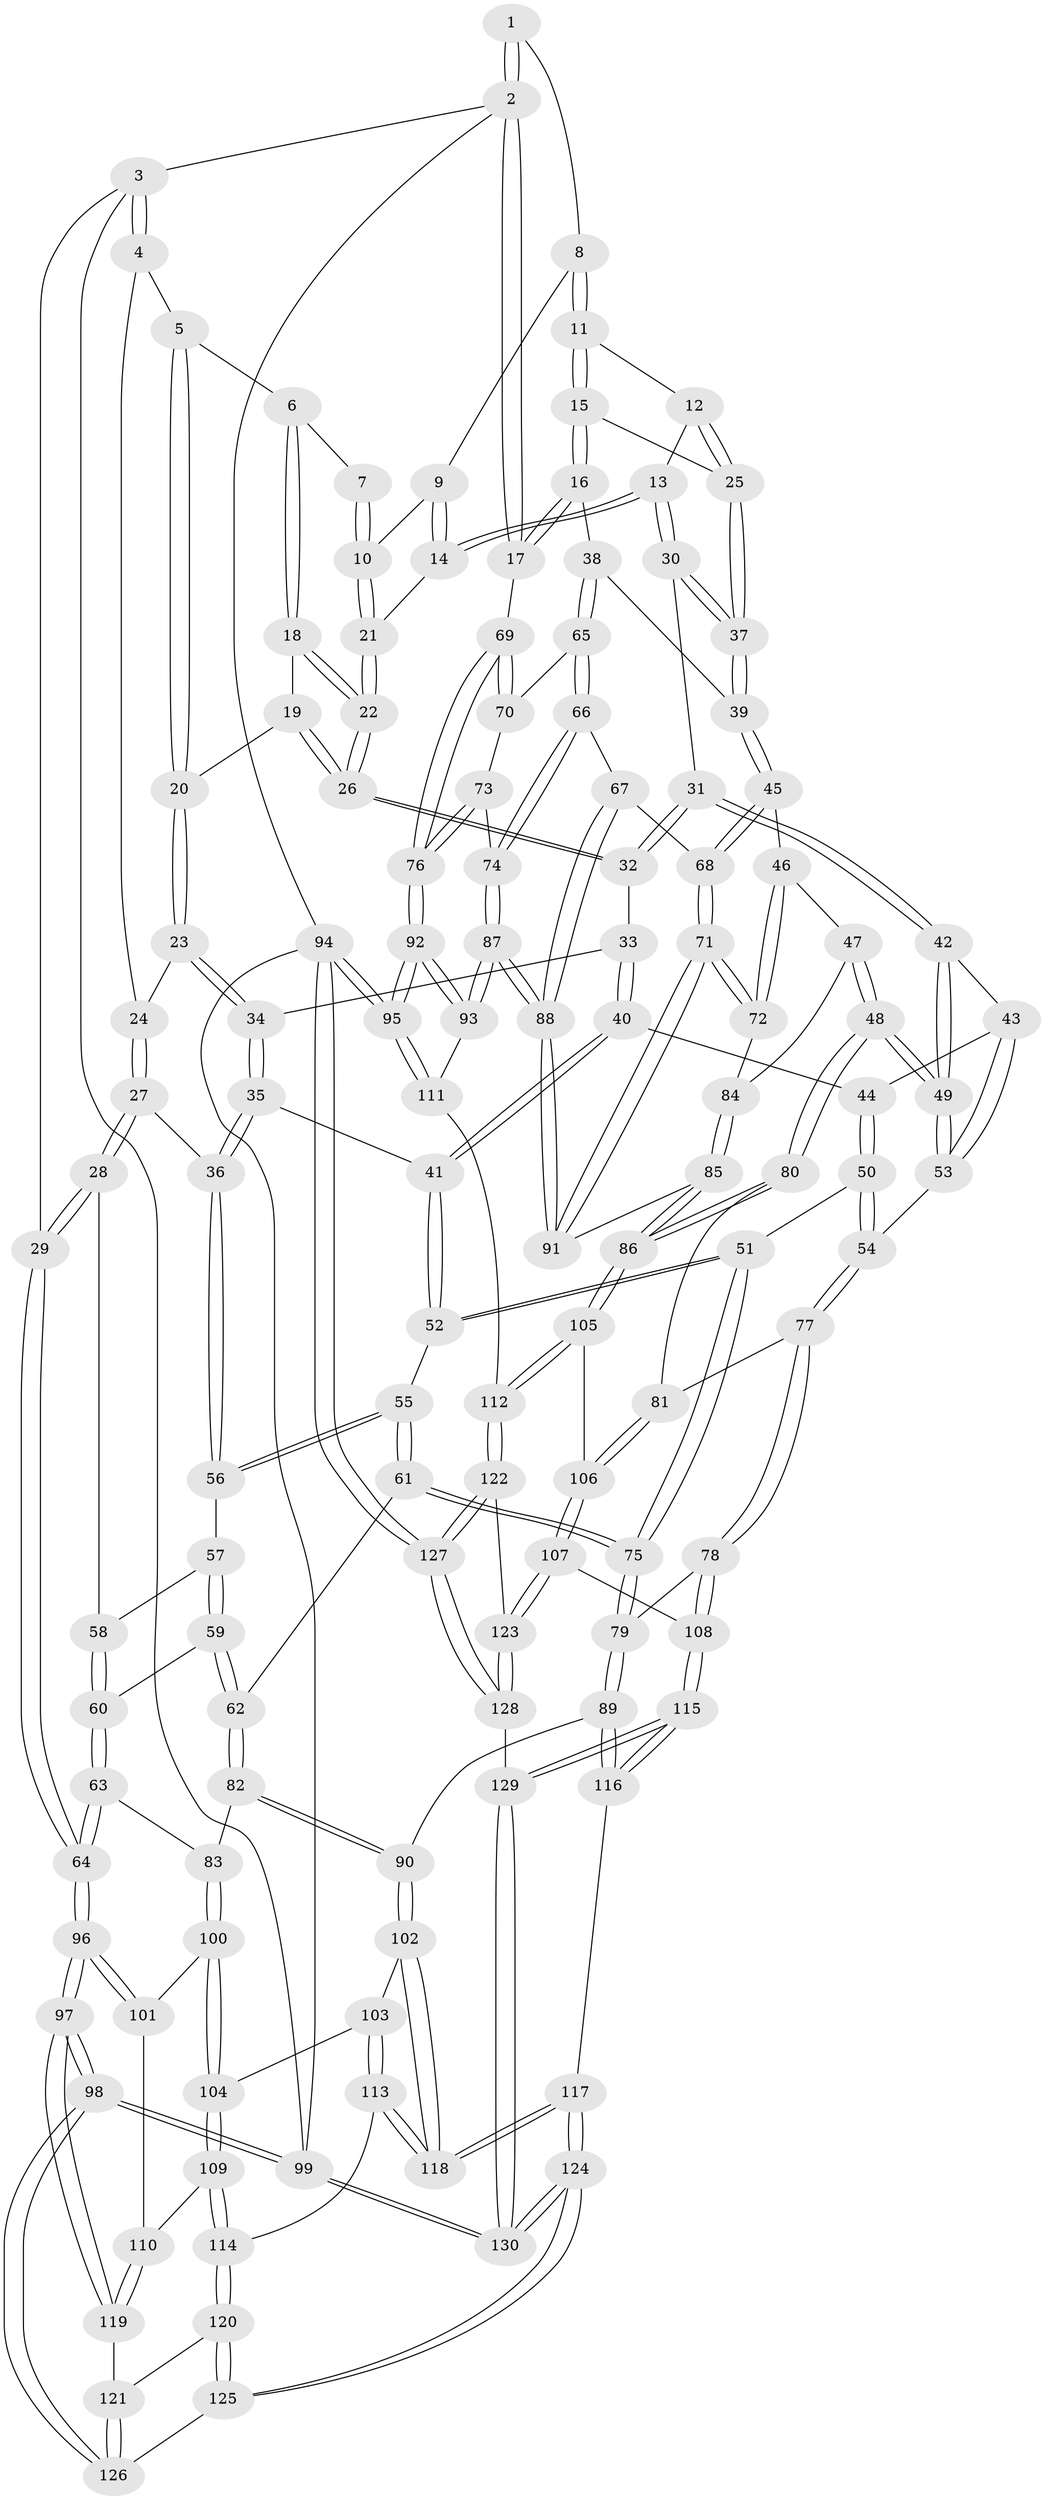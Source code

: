 // Generated by graph-tools (version 1.1) at 2025/01/03/09/25 05:01:54]
// undirected, 130 vertices, 322 edges
graph export_dot {
graph [start="1"]
  node [color=gray90,style=filled];
  1 [pos="+0.7966833180056839+0"];
  2 [pos="+1+0"];
  3 [pos="+0+0"];
  4 [pos="+0+0"];
  5 [pos="+0.22190252241146072+0"];
  6 [pos="+0.4024786014807755+0"];
  7 [pos="+0.4896084679288541+0"];
  8 [pos="+0.8063801472453795+0"];
  9 [pos="+0.7535225712731058+0.005302100204227238"];
  10 [pos="+0.6075947095358369+0.05479531264608507"];
  11 [pos="+0.8477033804542813+0.023634463032373806"];
  12 [pos="+0.8107890092666904+0.11756675185870934"];
  13 [pos="+0.688986514993643+0.17493776311429038"];
  14 [pos="+0.6771324305893556+0.15096283170568123"];
  15 [pos="+0.968397235762635+0.12006634361010574"];
  16 [pos="+1+0.15360525113385912"];
  17 [pos="+1+0.14857823725185412"];
  18 [pos="+0.4063814673520231+0"];
  19 [pos="+0.3207222949338053+0.14604983252227058"];
  20 [pos="+0.25818088326887645+0.17546365214394583"];
  21 [pos="+0.6197201115362433+0.11522577784944721"];
  22 [pos="+0.4675828487977048+0.161941715720015"];
  23 [pos="+0.25349506558990553+0.18432552814689565"];
  24 [pos="+0.14735196003006143+0.16698803550656732"];
  25 [pos="+0.8550572667649398+0.21320109980303392"];
  26 [pos="+0.4665715965279715+0.16493061682518576"];
  27 [pos="+0.11085903645099393+0.21048638516539517"];
  28 [pos="+0+0.29652698799468696"];
  29 [pos="+0+0.3101633589967985"];
  30 [pos="+0.6956465414056516+0.2335537008938903"];
  31 [pos="+0.6498012191312943+0.26275439841956505"];
  32 [pos="+0.4664725963168169+0.18388811426206528"];
  33 [pos="+0.44794841178695133+0.2319103907110254"];
  34 [pos="+0.2562399532501777+0.1935602691787456"];
  35 [pos="+0.2583113988684727+0.26476442951880047"];
  36 [pos="+0.2359115401260788+0.30700334648920974"];
  37 [pos="+0.8156095531690548+0.30099241357292295"];
  38 [pos="+0.8348138816169257+0.33555493282930904"];
  39 [pos="+0.8336018094831156+0.33507642783399644"];
  40 [pos="+0.4451176579717107+0.25141501214682827"];
  41 [pos="+0.41493868925482846+0.29083847466121077"];
  42 [pos="+0.6463450511754487+0.26813143526670996"];
  43 [pos="+0.5350418116876005+0.31638300203755054"];
  44 [pos="+0.5235878501094193+0.30990305517695493"];
  45 [pos="+0.8092425914062285+0.3622142196421746"];
  46 [pos="+0.7571284678596634+0.40248384490464056"];
  47 [pos="+0.6725671989232818+0.444096100003808"];
  48 [pos="+0.6409115431503899+0.4508694462552387"];
  49 [pos="+0.6239821814880999+0.43511958502529646"];
  50 [pos="+0.44910436959958544+0.41644427774892956"];
  51 [pos="+0.39855293432989747+0.40226174828078004"];
  52 [pos="+0.3961468182530875+0.39651571534354113"];
  53 [pos="+0.5551057983984736+0.42049773907269333"];
  54 [pos="+0.5042478858590831+0.436996860757053"];
  55 [pos="+0.24726455022020083+0.3572133536463986"];
  56 [pos="+0.22734425857458943+0.3338605482907905"];
  57 [pos="+0.17742799099216416+0.34680501725919405"];
  58 [pos="+0.09012462228523659+0.33448852095313103"];
  59 [pos="+0.16525883168605257+0.42646470926060787"];
  60 [pos="+0.1220379404620503+0.4694385729069674"];
  61 [pos="+0.24749062072354724+0.4735468101849335"];
  62 [pos="+0.23075347744051025+0.4830343010930817"];
  63 [pos="+0.10582400663498029+0.5165679750176978"];
  64 [pos="+0+0.4095630041229489"];
  65 [pos="+0.8658725474138674+0.36687567278021116"];
  66 [pos="+0.8857812233176022+0.4711948702708104"];
  67 [pos="+0.8516289112246399+0.5048867322556071"];
  68 [pos="+0.8082589116324513+0.5233910198411366"];
  69 [pos="+1+0.3457244565398552"];
  70 [pos="+0.9355153424359739+0.388395289084777"];
  71 [pos="+0.792491529189775+0.5424462819868724"];
  72 [pos="+0.7758058401221001+0.5183799685158801"];
  73 [pos="+0.978926649951477+0.46547409142633284"];
  74 [pos="+0.9374975689373828+0.5226541316204951"];
  75 [pos="+0.3518147443504806+0.5083791907462981"];
  76 [pos="+1+0.45868663345653843"];
  77 [pos="+0.4893263072680712+0.5801402483437962"];
  78 [pos="+0.4068763365880964+0.6318950688256184"];
  79 [pos="+0.3792886770033578+0.6248853320699923"];
  80 [pos="+0.6325670429414034+0.5542522964666377"];
  81 [pos="+0.5831189109905+0.580115100392276"];
  82 [pos="+0.17957751999952304+0.5385455066875804"];
  83 [pos="+0.1336342548293708+0.5483401961552059"];
  84 [pos="+0.7204036104155537+0.48657231155904734"];
  85 [pos="+0.7639857657922146+0.6202062940309787"];
  86 [pos="+0.739754479294194+0.635240103399566"];
  87 [pos="+0.9628409010362475+0.6373539268073601"];
  88 [pos="+0.9096951082875414+0.6255573115147254"];
  89 [pos="+0.33359049212724073+0.6478942255027911"];
  90 [pos="+0.33226349538491506+0.648389378774741"];
  91 [pos="+0.7799854506651145+0.6116186720194785"];
  92 [pos="+1+0.7072866479727788"];
  93 [pos="+0.9698381527940968+0.6429113017550668"];
  94 [pos="+1+1"];
  95 [pos="+1+1"];
  96 [pos="+0+0.5850078255287999"];
  97 [pos="+0+0.876946440103892"];
  98 [pos="+0+1"];
  99 [pos="+0+1"];
  100 [pos="+0.12639532997904696+0.5785327313817232"];
  101 [pos="+0.02429106129846008+0.6417694005367649"];
  102 [pos="+0.32690590811150105+0.6530993951348258"];
  103 [pos="+0.30280109633194047+0.6639576968558448"];
  104 [pos="+0.15566449358471068+0.6559688072450676"];
  105 [pos="+0.7244101337416159+0.701778725888752"];
  106 [pos="+0.589682923765395+0.742974983845307"];
  107 [pos="+0.5254489234205829+0.7970351109868647"];
  108 [pos="+0.5185499621717014+0.7950156285874104"];
  109 [pos="+0.13110218654632247+0.7173970891816426"];
  110 [pos="+0.0777103825108083+0.726956241898296"];
  111 [pos="+0.8259418880465684+0.8075026041148539"];
  112 [pos="+0.7879447037854556+0.809283124380216"];
  113 [pos="+0.20732949942768547+0.7700501325462784"];
  114 [pos="+0.18879924177855928+0.7769225885225186"];
  115 [pos="+0.4053356076264274+0.8600560012399281"];
  116 [pos="+0.3826959979015301+0.8576933222401033"];
  117 [pos="+0.3255039344341349+0.8612809157144043"];
  118 [pos="+0.30669855553229414+0.8205397643494099"];
  119 [pos="+0.04263710933899651+0.7735944658251199"];
  120 [pos="+0.18171791645638782+0.8012624277955404"];
  121 [pos="+0.0855240284163325+0.824067781687757"];
  122 [pos="+0.762679548380174+0.8485900525934202"];
  123 [pos="+0.5503490029196435+0.8358022202358122"];
  124 [pos="+0.22343360442254537+0.9611694062933335"];
  125 [pos="+0.20286224765391256+0.9330357373863232"];
  126 [pos="+0.08654287835215903+0.8848088114100672"];
  127 [pos="+0.7126328726658683+1"];
  128 [pos="+0.6208052217567078+1"];
  129 [pos="+0.43969160036441574+1"];
  130 [pos="+0.2248443980953197+1"];
  1 -- 2;
  1 -- 2;
  1 -- 8;
  2 -- 3;
  2 -- 17;
  2 -- 17;
  2 -- 94;
  3 -- 4;
  3 -- 4;
  3 -- 29;
  3 -- 99;
  4 -- 5;
  4 -- 24;
  5 -- 6;
  5 -- 20;
  5 -- 20;
  6 -- 7;
  6 -- 18;
  6 -- 18;
  7 -- 10;
  7 -- 10;
  8 -- 9;
  8 -- 11;
  8 -- 11;
  9 -- 10;
  9 -- 14;
  9 -- 14;
  10 -- 21;
  10 -- 21;
  11 -- 12;
  11 -- 15;
  11 -- 15;
  12 -- 13;
  12 -- 25;
  12 -- 25;
  13 -- 14;
  13 -- 14;
  13 -- 30;
  13 -- 30;
  14 -- 21;
  15 -- 16;
  15 -- 16;
  15 -- 25;
  16 -- 17;
  16 -- 17;
  16 -- 38;
  17 -- 69;
  18 -- 19;
  18 -- 22;
  18 -- 22;
  19 -- 20;
  19 -- 26;
  19 -- 26;
  20 -- 23;
  20 -- 23;
  21 -- 22;
  21 -- 22;
  22 -- 26;
  22 -- 26;
  23 -- 24;
  23 -- 34;
  23 -- 34;
  24 -- 27;
  24 -- 27;
  25 -- 37;
  25 -- 37;
  26 -- 32;
  26 -- 32;
  27 -- 28;
  27 -- 28;
  27 -- 36;
  28 -- 29;
  28 -- 29;
  28 -- 58;
  29 -- 64;
  29 -- 64;
  30 -- 31;
  30 -- 37;
  30 -- 37;
  31 -- 32;
  31 -- 32;
  31 -- 42;
  31 -- 42;
  32 -- 33;
  33 -- 34;
  33 -- 40;
  33 -- 40;
  34 -- 35;
  34 -- 35;
  35 -- 36;
  35 -- 36;
  35 -- 41;
  36 -- 56;
  36 -- 56;
  37 -- 39;
  37 -- 39;
  38 -- 39;
  38 -- 65;
  38 -- 65;
  39 -- 45;
  39 -- 45;
  40 -- 41;
  40 -- 41;
  40 -- 44;
  41 -- 52;
  41 -- 52;
  42 -- 43;
  42 -- 49;
  42 -- 49;
  43 -- 44;
  43 -- 53;
  43 -- 53;
  44 -- 50;
  44 -- 50;
  45 -- 46;
  45 -- 68;
  45 -- 68;
  46 -- 47;
  46 -- 72;
  46 -- 72;
  47 -- 48;
  47 -- 48;
  47 -- 84;
  48 -- 49;
  48 -- 49;
  48 -- 80;
  48 -- 80;
  49 -- 53;
  49 -- 53;
  50 -- 51;
  50 -- 54;
  50 -- 54;
  51 -- 52;
  51 -- 52;
  51 -- 75;
  51 -- 75;
  52 -- 55;
  53 -- 54;
  54 -- 77;
  54 -- 77;
  55 -- 56;
  55 -- 56;
  55 -- 61;
  55 -- 61;
  56 -- 57;
  57 -- 58;
  57 -- 59;
  57 -- 59;
  58 -- 60;
  58 -- 60;
  59 -- 60;
  59 -- 62;
  59 -- 62;
  60 -- 63;
  60 -- 63;
  61 -- 62;
  61 -- 75;
  61 -- 75;
  62 -- 82;
  62 -- 82;
  63 -- 64;
  63 -- 64;
  63 -- 83;
  64 -- 96;
  64 -- 96;
  65 -- 66;
  65 -- 66;
  65 -- 70;
  66 -- 67;
  66 -- 74;
  66 -- 74;
  67 -- 68;
  67 -- 88;
  67 -- 88;
  68 -- 71;
  68 -- 71;
  69 -- 70;
  69 -- 70;
  69 -- 76;
  69 -- 76;
  70 -- 73;
  71 -- 72;
  71 -- 72;
  71 -- 91;
  71 -- 91;
  72 -- 84;
  73 -- 74;
  73 -- 76;
  73 -- 76;
  74 -- 87;
  74 -- 87;
  75 -- 79;
  75 -- 79;
  76 -- 92;
  76 -- 92;
  77 -- 78;
  77 -- 78;
  77 -- 81;
  78 -- 79;
  78 -- 108;
  78 -- 108;
  79 -- 89;
  79 -- 89;
  80 -- 81;
  80 -- 86;
  80 -- 86;
  81 -- 106;
  81 -- 106;
  82 -- 83;
  82 -- 90;
  82 -- 90;
  83 -- 100;
  83 -- 100;
  84 -- 85;
  84 -- 85;
  85 -- 86;
  85 -- 86;
  85 -- 91;
  86 -- 105;
  86 -- 105;
  87 -- 88;
  87 -- 88;
  87 -- 93;
  87 -- 93;
  88 -- 91;
  88 -- 91;
  89 -- 90;
  89 -- 116;
  89 -- 116;
  90 -- 102;
  90 -- 102;
  92 -- 93;
  92 -- 93;
  92 -- 95;
  92 -- 95;
  93 -- 111;
  94 -- 95;
  94 -- 95;
  94 -- 127;
  94 -- 127;
  94 -- 99;
  95 -- 111;
  95 -- 111;
  96 -- 97;
  96 -- 97;
  96 -- 101;
  96 -- 101;
  97 -- 98;
  97 -- 98;
  97 -- 119;
  97 -- 119;
  98 -- 99;
  98 -- 99;
  98 -- 126;
  98 -- 126;
  99 -- 130;
  99 -- 130;
  100 -- 101;
  100 -- 104;
  100 -- 104;
  101 -- 110;
  102 -- 103;
  102 -- 118;
  102 -- 118;
  103 -- 104;
  103 -- 113;
  103 -- 113;
  104 -- 109;
  104 -- 109;
  105 -- 106;
  105 -- 112;
  105 -- 112;
  106 -- 107;
  106 -- 107;
  107 -- 108;
  107 -- 123;
  107 -- 123;
  108 -- 115;
  108 -- 115;
  109 -- 110;
  109 -- 114;
  109 -- 114;
  110 -- 119;
  110 -- 119;
  111 -- 112;
  112 -- 122;
  112 -- 122;
  113 -- 114;
  113 -- 118;
  113 -- 118;
  114 -- 120;
  114 -- 120;
  115 -- 116;
  115 -- 116;
  115 -- 129;
  115 -- 129;
  116 -- 117;
  117 -- 118;
  117 -- 118;
  117 -- 124;
  117 -- 124;
  119 -- 121;
  120 -- 121;
  120 -- 125;
  120 -- 125;
  121 -- 126;
  121 -- 126;
  122 -- 123;
  122 -- 127;
  122 -- 127;
  123 -- 128;
  123 -- 128;
  124 -- 125;
  124 -- 125;
  124 -- 130;
  124 -- 130;
  125 -- 126;
  127 -- 128;
  127 -- 128;
  128 -- 129;
  129 -- 130;
  129 -- 130;
}
